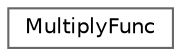 digraph "类继承关系图"
{
 // LATEX_PDF_SIZE
  bgcolor="transparent";
  edge [fontname=Helvetica,fontsize=10,labelfontname=Helvetica,labelfontsize=10];
  node [fontname=Helvetica,fontsize=10,shape=box,height=0.2,width=0.4];
  rankdir="LR";
  Node0 [id="Node000000",label="MultiplyFunc",height=0.2,width=0.4,color="grey40", fillcolor="white", style="filled",URL="$struct_multiply_func.html",tooltip="functor to process queue"];
}
